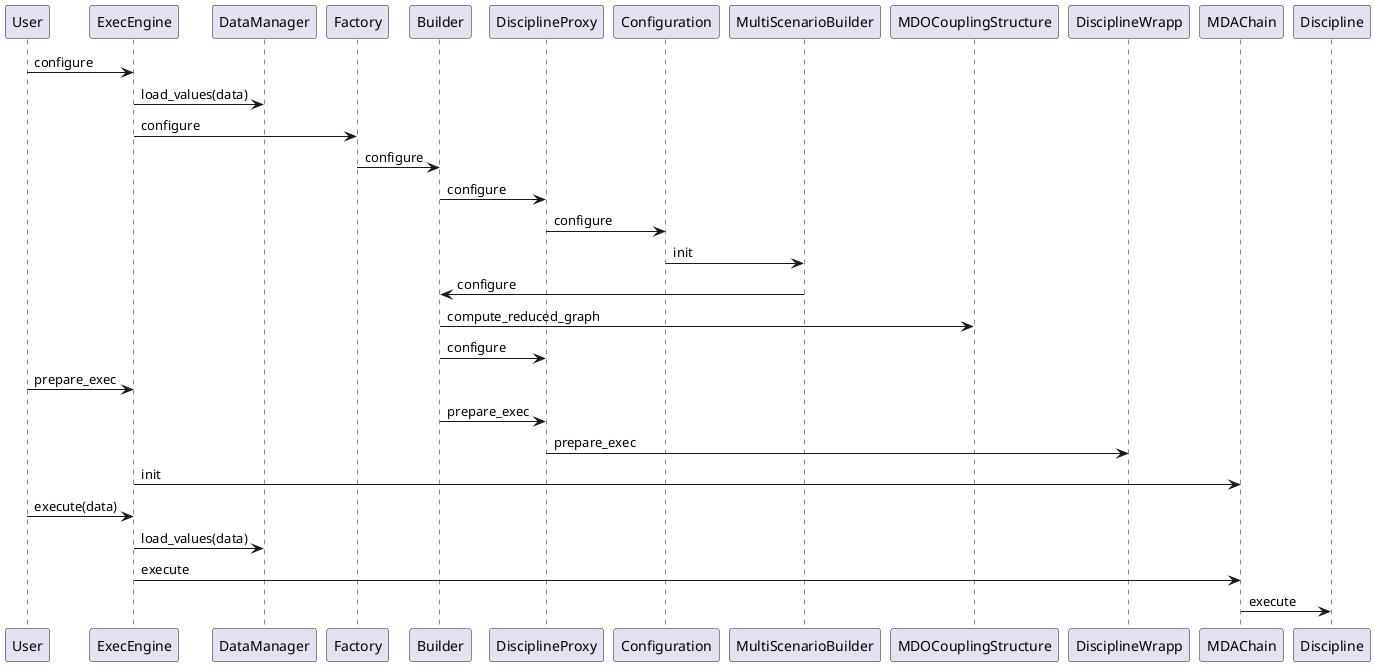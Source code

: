 @startuml
User -> ExecEngine: configure
ExecEngine -> DataManager: load_values(data)
ExecEngine -> Factory: configure
Factory -> Builder: configure
Builder -> DisciplineProxy: configure
DisciplineProxy -> Configuration: configure
Configuration -> MultiScenarioBuilder: init
MultiScenarioBuilder -> Builder: configure
Builder -> MDOCouplingStructure: compute_reduced_graph
Builder -> DisciplineProxy: configure

User -> ExecEngine: prepare_exec
Builder -> DisciplineProxy: prepare_exec
DisciplineProxy -> DisciplineWrapp : prepare_exec
ExecEngine -> MDAChain : init

User -> ExecEngine: execute(data)
ExecEngine -> DataManager: load_values(data)
ExecEngine -> MDAChain: execute
MDAChain -> Discipline : execute
@enduml
